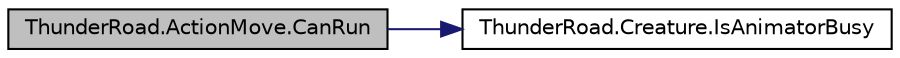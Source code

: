 digraph "ThunderRoad.ActionMove.CanRun"
{
 // LATEX_PDF_SIZE
  edge [fontname="Helvetica",fontsize="10",labelfontname="Helvetica",labelfontsize="10"];
  node [fontname="Helvetica",fontsize="10",shape=record];
  rankdir="LR";
  Node1 [label="ThunderRoad.ActionMove.CanRun",height=0.2,width=0.4,color="black", fillcolor="grey75", style="filled", fontcolor="black",tooltip="Determines whether this instance can run the specified message."];
  Node1 -> Node2 [color="midnightblue",fontsize="10",style="solid",fontname="Helvetica"];
  Node2 [label="ThunderRoad.Creature.IsAnimatorBusy",height=0.2,width=0.4,color="black", fillcolor="white", style="filled",URL="$class_thunder_road_1_1_creature.html#a03d311d1f050a844d922f3dc974b1cc3",tooltip="Determines whether [is animator busy]."];
}
